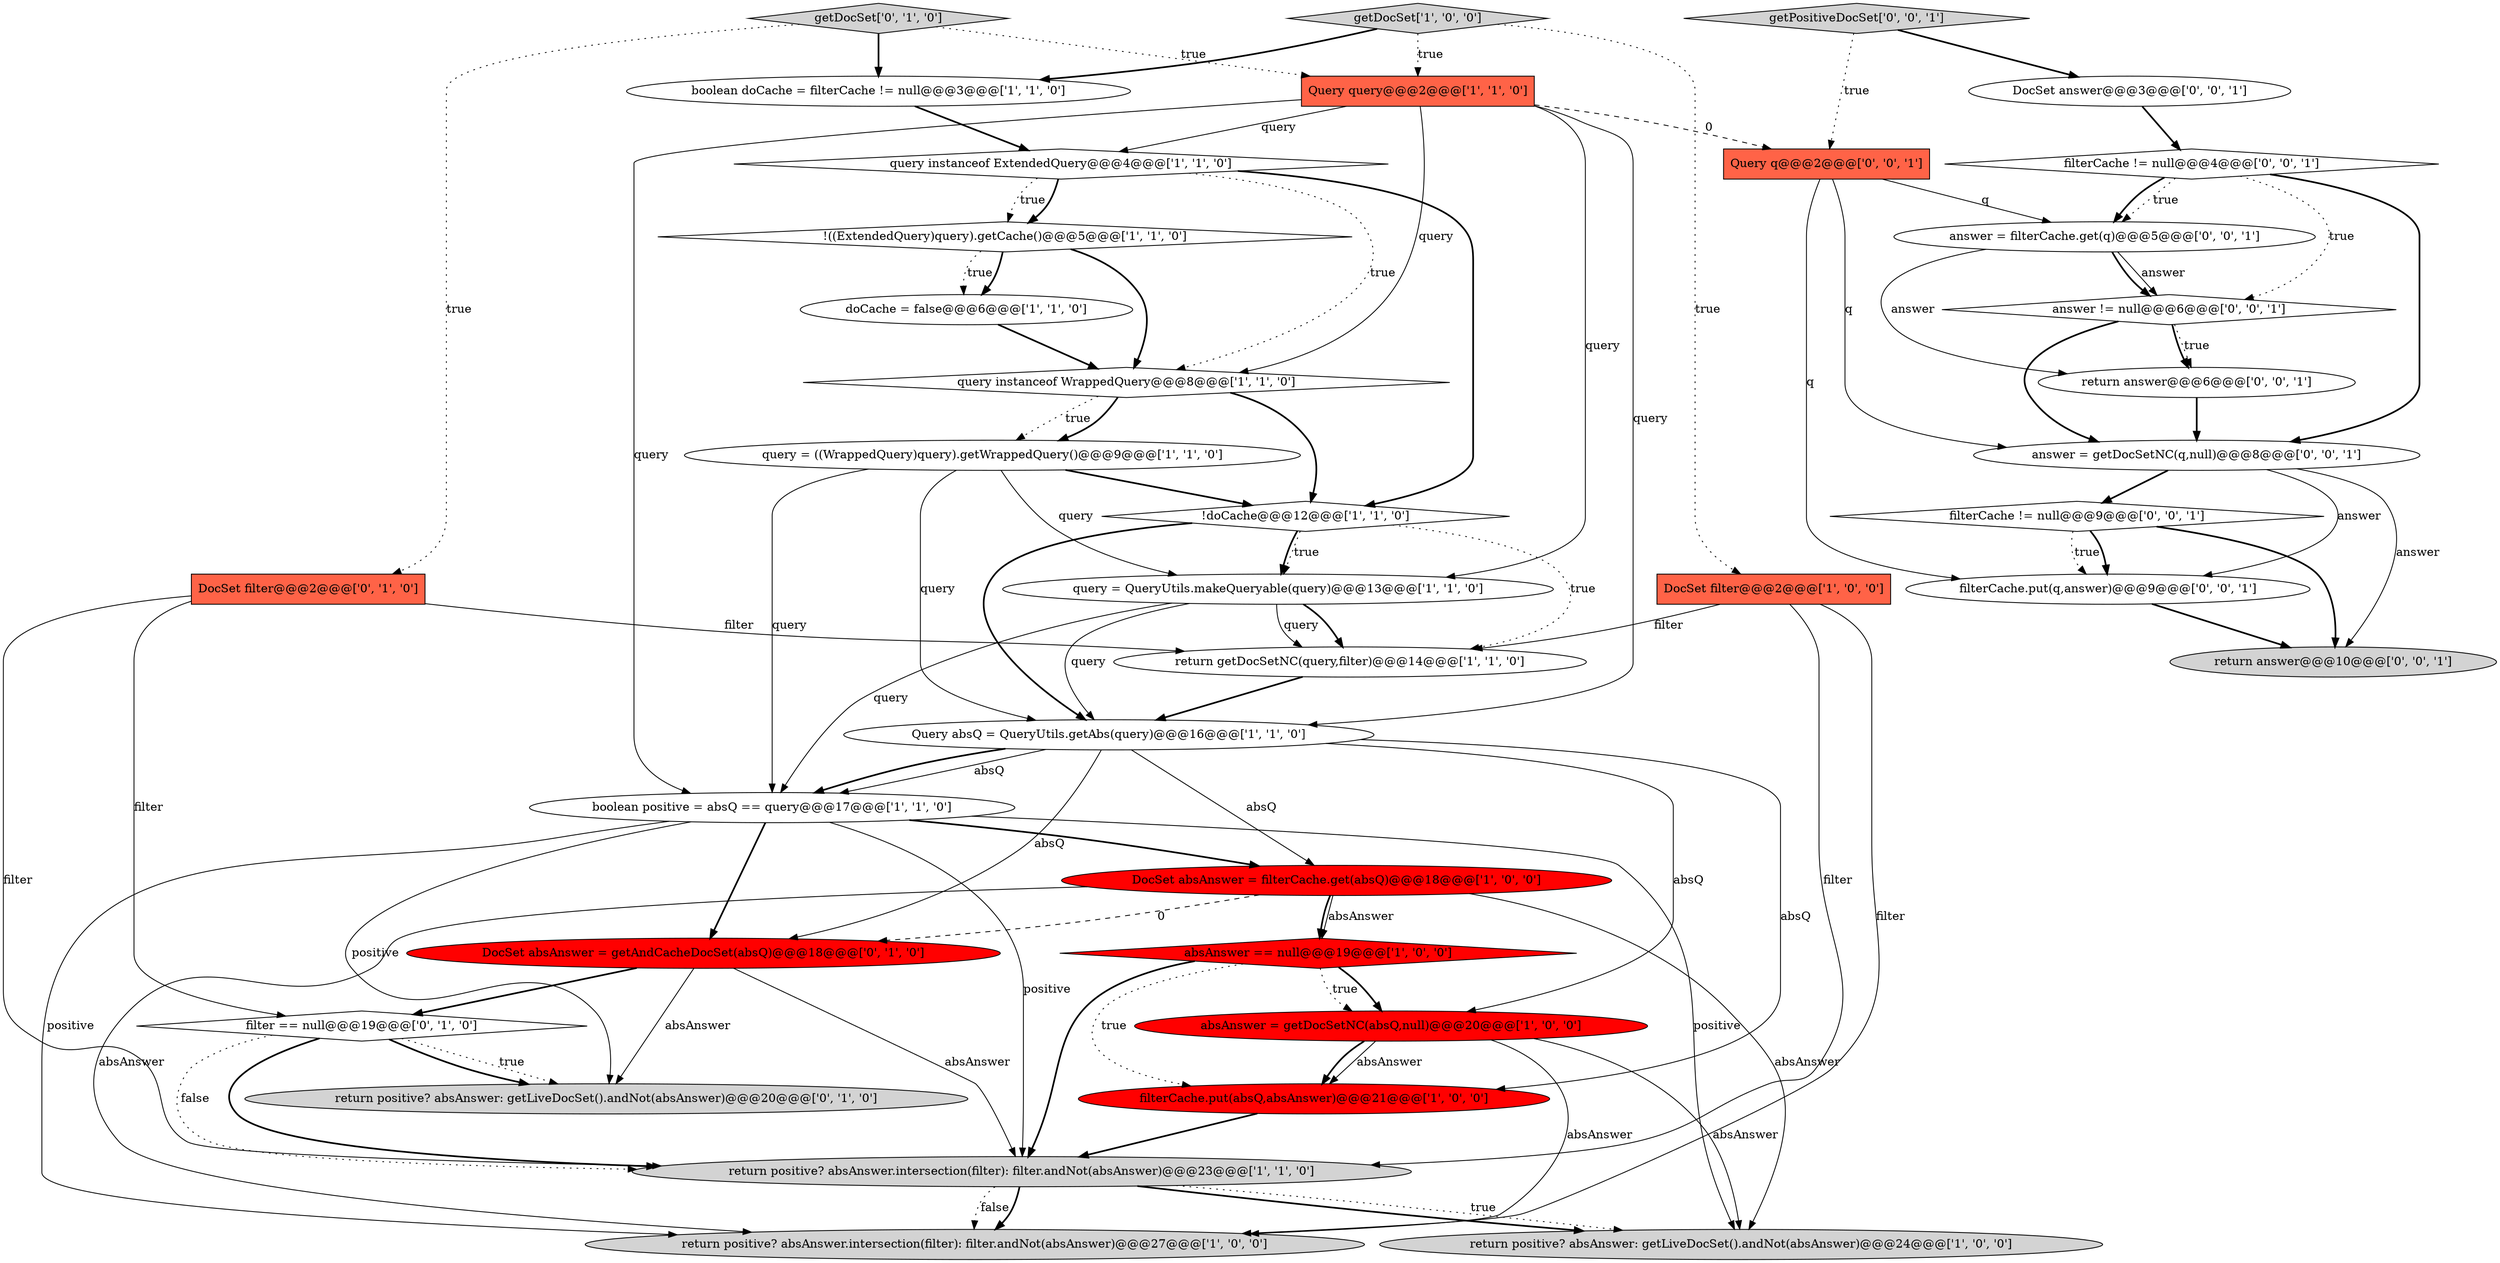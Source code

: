 digraph {
3 [style = filled, label = "return getDocSetNC(query,filter)@@@14@@@['1', '1', '0']", fillcolor = white, shape = ellipse image = "AAA0AAABBB1BBB"];
22 [style = filled, label = "DocSet absAnswer = getAndCacheDocSet(absQ)@@@18@@@['0', '1', '0']", fillcolor = red, shape = ellipse image = "AAA1AAABBB2BBB"];
30 [style = filled, label = "Query q@@@2@@@['0', '0', '1']", fillcolor = tomato, shape = box image = "AAA0AAABBB3BBB"];
32 [style = filled, label = "filterCache.put(q,answer)@@@9@@@['0', '0', '1']", fillcolor = white, shape = ellipse image = "AAA0AAABBB3BBB"];
11 [style = filled, label = "absAnswer = getDocSetNC(absQ,null)@@@20@@@['1', '0', '0']", fillcolor = red, shape = ellipse image = "AAA1AAABBB1BBB"];
27 [style = filled, label = "filterCache != null@@@4@@@['0', '0', '1']", fillcolor = white, shape = diamond image = "AAA0AAABBB3BBB"];
7 [style = filled, label = "Query query@@@2@@@['1', '1', '0']", fillcolor = tomato, shape = box image = "AAA0AAABBB1BBB"];
35 [style = filled, label = "answer = filterCache.get(q)@@@5@@@['0', '0', '1']", fillcolor = white, shape = ellipse image = "AAA0AAABBB3BBB"];
20 [style = filled, label = "query instanceof WrappedQuery@@@8@@@['1', '1', '0']", fillcolor = white, shape = diamond image = "AAA0AAABBB1BBB"];
23 [style = filled, label = "getDocSet['0', '1', '0']", fillcolor = lightgray, shape = diamond image = "AAA0AAABBB2BBB"];
29 [style = filled, label = "return answer@@@10@@@['0', '0', '1']", fillcolor = lightgray, shape = ellipse image = "AAA0AAABBB3BBB"];
16 [style = filled, label = "!((ExtendedQuery)query).getCache()@@@5@@@['1', '1', '0']", fillcolor = white, shape = diamond image = "AAA0AAABBB1BBB"];
15 [style = filled, label = "return positive? absAnswer.intersection(filter): filter.andNot(absAnswer)@@@27@@@['1', '0', '0']", fillcolor = lightgray, shape = ellipse image = "AAA0AAABBB1BBB"];
13 [style = filled, label = "query = ((WrappedQuery)query).getWrappedQuery()@@@9@@@['1', '1', '0']", fillcolor = white, shape = ellipse image = "AAA0AAABBB1BBB"];
28 [style = filled, label = "return answer@@@6@@@['0', '0', '1']", fillcolor = white, shape = ellipse image = "AAA0AAABBB3BBB"];
14 [style = filled, label = "Query absQ = QueryUtils.getAbs(query)@@@16@@@['1', '1', '0']", fillcolor = white, shape = ellipse image = "AAA0AAABBB1BBB"];
2 [style = filled, label = "filterCache.put(absQ,absAnswer)@@@21@@@['1', '0', '0']", fillcolor = red, shape = ellipse image = "AAA1AAABBB1BBB"];
6 [style = filled, label = "query = QueryUtils.makeQueryable(query)@@@13@@@['1', '1', '0']", fillcolor = white, shape = ellipse image = "AAA0AAABBB1BBB"];
26 [style = filled, label = "DocSet answer@@@3@@@['0', '0', '1']", fillcolor = white, shape = ellipse image = "AAA0AAABBB3BBB"];
33 [style = filled, label = "filterCache != null@@@9@@@['0', '0', '1']", fillcolor = white, shape = diamond image = "AAA0AAABBB3BBB"];
8 [style = filled, label = "doCache = false@@@6@@@['1', '1', '0']", fillcolor = white, shape = ellipse image = "AAA0AAABBB1BBB"];
17 [style = filled, label = "getDocSet['1', '0', '0']", fillcolor = lightgray, shape = diamond image = "AAA0AAABBB1BBB"];
34 [style = filled, label = "getPositiveDocSet['0', '0', '1']", fillcolor = lightgray, shape = diamond image = "AAA0AAABBB3BBB"];
4 [style = filled, label = "boolean doCache = filterCache != null@@@3@@@['1', '1', '0']", fillcolor = white, shape = ellipse image = "AAA0AAABBB1BBB"];
5 [style = filled, label = "absAnswer == null@@@19@@@['1', '0', '0']", fillcolor = red, shape = diamond image = "AAA1AAABBB1BBB"];
36 [style = filled, label = "answer != null@@@6@@@['0', '0', '1']", fillcolor = white, shape = diamond image = "AAA0AAABBB3BBB"];
12 [style = filled, label = "return positive? absAnswer.intersection(filter): filter.andNot(absAnswer)@@@23@@@['1', '1', '0']", fillcolor = lightgray, shape = ellipse image = "AAA0AAABBB1BBB"];
9 [style = filled, label = "!doCache@@@12@@@['1', '1', '0']", fillcolor = white, shape = diamond image = "AAA0AAABBB1BBB"];
25 [style = filled, label = "return positive? absAnswer: getLiveDocSet().andNot(absAnswer)@@@20@@@['0', '1', '0']", fillcolor = lightgray, shape = ellipse image = "AAA0AAABBB2BBB"];
21 [style = filled, label = "DocSet filter@@@2@@@['0', '1', '0']", fillcolor = tomato, shape = box image = "AAA0AAABBB2BBB"];
24 [style = filled, label = "filter == null@@@19@@@['0', '1', '0']", fillcolor = white, shape = diamond image = "AAA0AAABBB2BBB"];
31 [style = filled, label = "answer = getDocSetNC(q,null)@@@8@@@['0', '0', '1']", fillcolor = white, shape = ellipse image = "AAA0AAABBB3BBB"];
10 [style = filled, label = "DocSet absAnswer = filterCache.get(absQ)@@@18@@@['1', '0', '0']", fillcolor = red, shape = ellipse image = "AAA1AAABBB1BBB"];
1 [style = filled, label = "return positive? absAnswer: getLiveDocSet().andNot(absAnswer)@@@24@@@['1', '0', '0']", fillcolor = lightgray, shape = ellipse image = "AAA0AAABBB1BBB"];
19 [style = filled, label = "boolean positive = absQ == query@@@17@@@['1', '1', '0']", fillcolor = white, shape = ellipse image = "AAA0AAABBB1BBB"];
18 [style = filled, label = "query instanceof ExtendedQuery@@@4@@@['1', '1', '0']", fillcolor = white, shape = diamond image = "AAA0AAABBB1BBB"];
0 [style = filled, label = "DocSet filter@@@2@@@['1', '0', '0']", fillcolor = tomato, shape = box image = "AAA0AAABBB1BBB"];
7->18 [style = solid, label="query"];
6->3 [style = bold, label=""];
21->24 [style = solid, label="filter"];
14->11 [style = solid, label="absQ"];
20->9 [style = bold, label=""];
24->25 [style = dotted, label="true"];
19->15 [style = solid, label="positive"];
0->12 [style = solid, label="filter"];
36->28 [style = bold, label=""];
18->20 [style = dotted, label="true"];
10->22 [style = dashed, label="0"];
13->6 [style = solid, label="query"];
35->28 [style = solid, label="answer"];
14->19 [style = solid, label="absQ"];
9->6 [style = bold, label=""];
0->3 [style = solid, label="filter"];
5->11 [style = dotted, label="true"];
8->20 [style = bold, label=""];
10->1 [style = solid, label="absAnswer"];
22->25 [style = solid, label="absAnswer"];
34->26 [style = bold, label=""];
11->15 [style = solid, label="absAnswer"];
9->14 [style = bold, label=""];
20->13 [style = dotted, label="true"];
7->20 [style = solid, label="query"];
6->14 [style = solid, label="query"];
27->35 [style = dotted, label="true"];
21->12 [style = solid, label="filter"];
27->36 [style = dotted, label="true"];
18->16 [style = dotted, label="true"];
33->32 [style = dotted, label="true"];
31->29 [style = solid, label="answer"];
36->31 [style = bold, label=""];
24->12 [style = dotted, label="false"];
23->21 [style = dotted, label="true"];
27->31 [style = bold, label=""];
4->18 [style = bold, label=""];
30->31 [style = solid, label="q"];
12->1 [style = bold, label=""];
33->29 [style = bold, label=""];
26->27 [style = bold, label=""];
31->33 [style = bold, label=""];
18->9 [style = bold, label=""];
21->3 [style = solid, label="filter"];
11->1 [style = solid, label="absAnswer"];
5->11 [style = bold, label=""];
16->20 [style = bold, label=""];
19->22 [style = bold, label=""];
9->3 [style = dotted, label="true"];
10->5 [style = solid, label="absAnswer"];
16->8 [style = dotted, label="true"];
24->12 [style = bold, label=""];
7->14 [style = solid, label="query"];
20->13 [style = bold, label=""];
16->8 [style = bold, label=""];
28->31 [style = bold, label=""];
14->19 [style = bold, label=""];
6->3 [style = solid, label="query"];
19->10 [style = bold, label=""];
23->7 [style = dotted, label="true"];
36->28 [style = dotted, label="true"];
27->35 [style = bold, label=""];
22->12 [style = solid, label="absAnswer"];
19->1 [style = solid, label="positive"];
10->5 [style = bold, label=""];
11->2 [style = solid, label="absAnswer"];
30->32 [style = solid, label="q"];
24->25 [style = bold, label=""];
13->14 [style = solid, label="query"];
33->32 [style = bold, label=""];
13->9 [style = bold, label=""];
14->2 [style = solid, label="absQ"];
34->30 [style = dotted, label="true"];
17->4 [style = bold, label=""];
35->36 [style = solid, label="answer"];
7->19 [style = solid, label="query"];
7->6 [style = solid, label="query"];
5->2 [style = dotted, label="true"];
18->16 [style = bold, label=""];
31->32 [style = solid, label="answer"];
30->35 [style = solid, label="q"];
0->15 [style = solid, label="filter"];
19->12 [style = solid, label="positive"];
17->0 [style = dotted, label="true"];
3->14 [style = bold, label=""];
12->15 [style = dotted, label="false"];
12->15 [style = bold, label=""];
10->15 [style = solid, label="absAnswer"];
23->4 [style = bold, label=""];
12->1 [style = dotted, label="true"];
6->19 [style = solid, label="query"];
9->6 [style = dotted, label="true"];
11->2 [style = bold, label=""];
2->12 [style = bold, label=""];
32->29 [style = bold, label=""];
5->12 [style = bold, label=""];
7->30 [style = dashed, label="0"];
14->22 [style = solid, label="absQ"];
17->7 [style = dotted, label="true"];
19->25 [style = solid, label="positive"];
22->24 [style = bold, label=""];
35->36 [style = bold, label=""];
13->19 [style = solid, label="query"];
14->10 [style = solid, label="absQ"];
}
